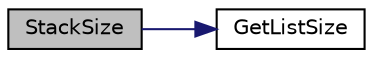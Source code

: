 digraph "StackSize"
{
 // LATEX_PDF_SIZE
  edge [fontname="Helvetica",fontsize="10",labelfontname="Helvetica",labelfontsize="10"];
  node [fontname="Helvetica",fontsize="10",shape=record];
  rankdir="LR";
  Node1 [label="StackSize",height=0.2,width=0.4,color="black", fillcolor="grey75", style="filled", fontcolor="black",tooltip=" "];
  Node1 -> Node2 [color="midnightblue",fontsize="10",style="solid",fontname="Helvetica"];
  Node2 [label="GetListSize",height=0.2,width=0.4,color="black", fillcolor="white", style="filled",URL="$_linked_list_8h.html#a90cad7860e94352d361775dd55823fbc",tooltip=" "];
}
